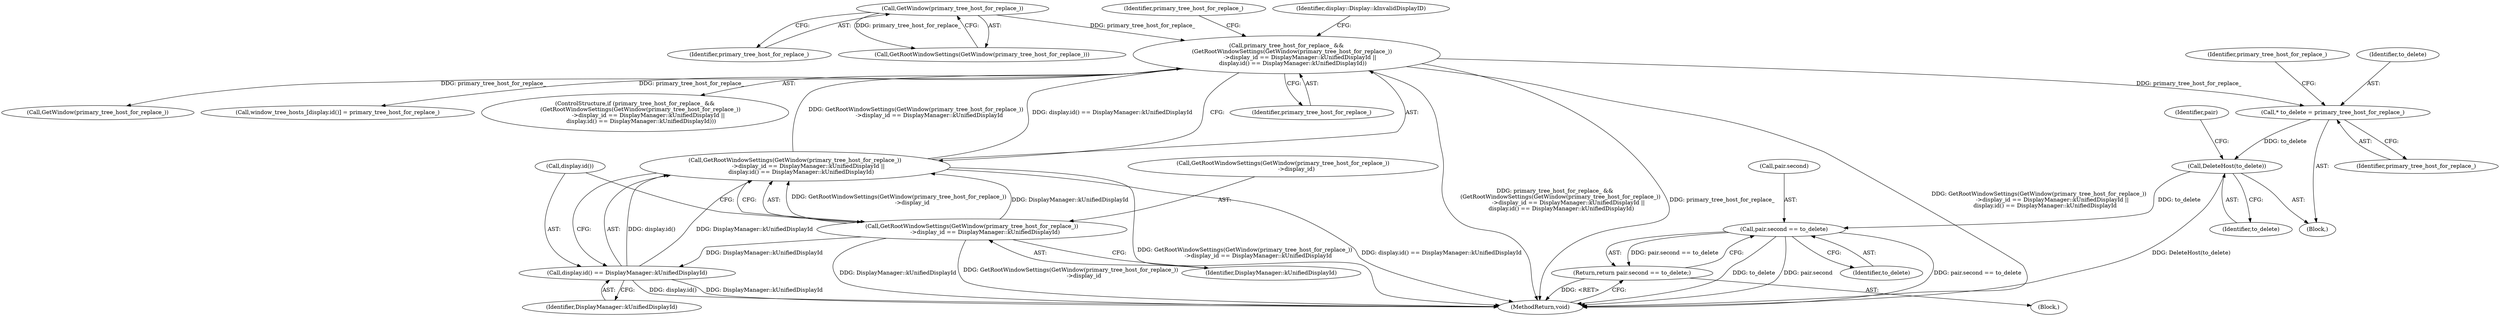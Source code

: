 digraph "0_Chrome_62b8b6e168a12263aab6b88dbef0b900cc37309f_3@API" {
"1000138" [label="(Call,* to_delete = primary_tree_host_for_replace_)"];
"1000104" [label="(Call,primary_tree_host_for_replace_ &&\n      (GetRootWindowSettings(GetWindow(primary_tree_host_for_replace_))\n               ->display_id == DisplayManager::kUnifiedDisplayId ||\n       display.id() == DisplayManager::kUnifiedDisplayId))"];
"1000110" [label="(Call,GetWindow(primary_tree_host_for_replace_))"];
"1000106" [label="(Call,GetRootWindowSettings(GetWindow(primary_tree_host_for_replace_))\n               ->display_id == DisplayManager::kUnifiedDisplayId ||\n       display.id() == DisplayManager::kUnifiedDisplayId)"];
"1000107" [label="(Call,GetRootWindowSettings(GetWindow(primary_tree_host_for_replace_))\n               ->display_id == DisplayManager::kUnifiedDisplayId)"];
"1000114" [label="(Call,display.id() == DisplayManager::kUnifiedDisplayId)"];
"1000158" [label="(Call,DeleteHost(to_delete))"];
"1000162" [label="(Call,pair.second == to_delete)"];
"1000161" [label="(Return,return pair.second == to_delete;)"];
"1000139" [label="(Identifier,to_delete)"];
"1000166" [label="(Identifier,to_delete)"];
"1000188" [label="(Call,GetWindow(primary_tree_host_for_replace_))"];
"1000180" [label="(Call,window_tree_hosts_[display.id()] = primary_tree_host_for_replace_)"];
"1000104" [label="(Call,primary_tree_host_for_replace_ &&\n      (GetRootWindowSettings(GetWindow(primary_tree_host_for_replace_))\n               ->display_id == DisplayManager::kUnifiedDisplayId ||\n       display.id() == DisplayManager::kUnifiedDisplayId))"];
"1000117" [label="(Block,)"];
"1000109" [label="(Call,GetRootWindowSettings(GetWindow(primary_tree_host_for_replace_)))"];
"1000111" [label="(Identifier,primary_tree_host_for_replace_)"];
"1000140" [label="(Identifier,primary_tree_host_for_replace_)"];
"1000110" [label="(Call,GetWindow(primary_tree_host_for_replace_))"];
"1000113" [label="(Identifier,DisplayManager::kUnifiedDisplayId)"];
"1000161" [label="(Return,return pair.second == to_delete;)"];
"1000142" [label="(Identifier,primary_tree_host_for_replace_)"];
"1000164" [label="(Identifier,pair)"];
"1000119" [label="(Identifier,display::Display::kInvalidDisplayID)"];
"1000138" [label="(Call,* to_delete = primary_tree_host_for_replace_)"];
"1000108" [label="(Call,GetRootWindowSettings(GetWindow(primary_tree_host_for_replace_))\n               ->display_id)"];
"1000160" [label="(Block,)"];
"1000107" [label="(Call,GetRootWindowSettings(GetWindow(primary_tree_host_for_replace_))\n               ->display_id == DisplayManager::kUnifiedDisplayId)"];
"1000159" [label="(Identifier,to_delete)"];
"1000162" [label="(Call,pair.second == to_delete)"];
"1000103" [label="(ControlStructure,if (primary_tree_host_for_replace_ &&\n      (GetRootWindowSettings(GetWindow(primary_tree_host_for_replace_))\n               ->display_id == DisplayManager::kUnifiedDisplayId ||\n       display.id() == DisplayManager::kUnifiedDisplayId)))"];
"1000163" [label="(Call,pair.second)"];
"1000106" [label="(Call,GetRootWindowSettings(GetWindow(primary_tree_host_for_replace_))\n               ->display_id == DisplayManager::kUnifiedDisplayId ||\n       display.id() == DisplayManager::kUnifiedDisplayId)"];
"1000116" [label="(Identifier,DisplayManager::kUnifiedDisplayId)"];
"1000115" [label="(Call,display.id())"];
"1000114" [label="(Call,display.id() == DisplayManager::kUnifiedDisplayId)"];
"1000231" [label="(MethodReturn,void)"];
"1000173" [label="(Identifier,primary_tree_host_for_replace_)"];
"1000105" [label="(Identifier,primary_tree_host_for_replace_)"];
"1000158" [label="(Call,DeleteHost(to_delete))"];
"1000138" -> "1000117"  [label="AST: "];
"1000138" -> "1000140"  [label="CFG: "];
"1000139" -> "1000138"  [label="AST: "];
"1000140" -> "1000138"  [label="AST: "];
"1000142" -> "1000138"  [label="CFG: "];
"1000104" -> "1000138"  [label="DDG: primary_tree_host_for_replace_"];
"1000138" -> "1000158"  [label="DDG: to_delete"];
"1000104" -> "1000103"  [label="AST: "];
"1000104" -> "1000105"  [label="CFG: "];
"1000104" -> "1000106"  [label="CFG: "];
"1000105" -> "1000104"  [label="AST: "];
"1000106" -> "1000104"  [label="AST: "];
"1000119" -> "1000104"  [label="CFG: "];
"1000173" -> "1000104"  [label="CFG: "];
"1000104" -> "1000231"  [label="DDG: primary_tree_host_for_replace_ &&\n      (GetRootWindowSettings(GetWindow(primary_tree_host_for_replace_))\n               ->display_id == DisplayManager::kUnifiedDisplayId ||\n       display.id() == DisplayManager::kUnifiedDisplayId)"];
"1000104" -> "1000231"  [label="DDG: primary_tree_host_for_replace_"];
"1000104" -> "1000231"  [label="DDG: GetRootWindowSettings(GetWindow(primary_tree_host_for_replace_))\n               ->display_id == DisplayManager::kUnifiedDisplayId ||\n       display.id() == DisplayManager::kUnifiedDisplayId"];
"1000110" -> "1000104"  [label="DDG: primary_tree_host_for_replace_"];
"1000106" -> "1000104"  [label="DDG: GetRootWindowSettings(GetWindow(primary_tree_host_for_replace_))\n               ->display_id == DisplayManager::kUnifiedDisplayId"];
"1000106" -> "1000104"  [label="DDG: display.id() == DisplayManager::kUnifiedDisplayId"];
"1000104" -> "1000180"  [label="DDG: primary_tree_host_for_replace_"];
"1000104" -> "1000188"  [label="DDG: primary_tree_host_for_replace_"];
"1000110" -> "1000109"  [label="AST: "];
"1000110" -> "1000111"  [label="CFG: "];
"1000111" -> "1000110"  [label="AST: "];
"1000109" -> "1000110"  [label="CFG: "];
"1000110" -> "1000109"  [label="DDG: primary_tree_host_for_replace_"];
"1000106" -> "1000107"  [label="CFG: "];
"1000106" -> "1000114"  [label="CFG: "];
"1000107" -> "1000106"  [label="AST: "];
"1000114" -> "1000106"  [label="AST: "];
"1000106" -> "1000231"  [label="DDG: GetRootWindowSettings(GetWindow(primary_tree_host_for_replace_))\n               ->display_id == DisplayManager::kUnifiedDisplayId"];
"1000106" -> "1000231"  [label="DDG: display.id() == DisplayManager::kUnifiedDisplayId"];
"1000107" -> "1000106"  [label="DDG: GetRootWindowSettings(GetWindow(primary_tree_host_for_replace_))\n               ->display_id"];
"1000107" -> "1000106"  [label="DDG: DisplayManager::kUnifiedDisplayId"];
"1000114" -> "1000106"  [label="DDG: display.id()"];
"1000114" -> "1000106"  [label="DDG: DisplayManager::kUnifiedDisplayId"];
"1000107" -> "1000113"  [label="CFG: "];
"1000108" -> "1000107"  [label="AST: "];
"1000113" -> "1000107"  [label="AST: "];
"1000115" -> "1000107"  [label="CFG: "];
"1000107" -> "1000231"  [label="DDG: GetRootWindowSettings(GetWindow(primary_tree_host_for_replace_))\n               ->display_id"];
"1000107" -> "1000231"  [label="DDG: DisplayManager::kUnifiedDisplayId"];
"1000107" -> "1000114"  [label="DDG: DisplayManager::kUnifiedDisplayId"];
"1000114" -> "1000116"  [label="CFG: "];
"1000115" -> "1000114"  [label="AST: "];
"1000116" -> "1000114"  [label="AST: "];
"1000114" -> "1000231"  [label="DDG: display.id()"];
"1000114" -> "1000231"  [label="DDG: DisplayManager::kUnifiedDisplayId"];
"1000158" -> "1000117"  [label="AST: "];
"1000158" -> "1000159"  [label="CFG: "];
"1000159" -> "1000158"  [label="AST: "];
"1000164" -> "1000158"  [label="CFG: "];
"1000158" -> "1000231"  [label="DDG: DeleteHost(to_delete)"];
"1000158" -> "1000162"  [label="DDG: to_delete"];
"1000162" -> "1000161"  [label="AST: "];
"1000162" -> "1000166"  [label="CFG: "];
"1000163" -> "1000162"  [label="AST: "];
"1000166" -> "1000162"  [label="AST: "];
"1000161" -> "1000162"  [label="CFG: "];
"1000162" -> "1000231"  [label="DDG: to_delete"];
"1000162" -> "1000231"  [label="DDG: pair.second"];
"1000162" -> "1000231"  [label="DDG: pair.second == to_delete"];
"1000162" -> "1000161"  [label="DDG: pair.second == to_delete"];
"1000161" -> "1000160"  [label="AST: "];
"1000231" -> "1000161"  [label="CFG: "];
"1000161" -> "1000231"  [label="DDG: <RET>"];
}
